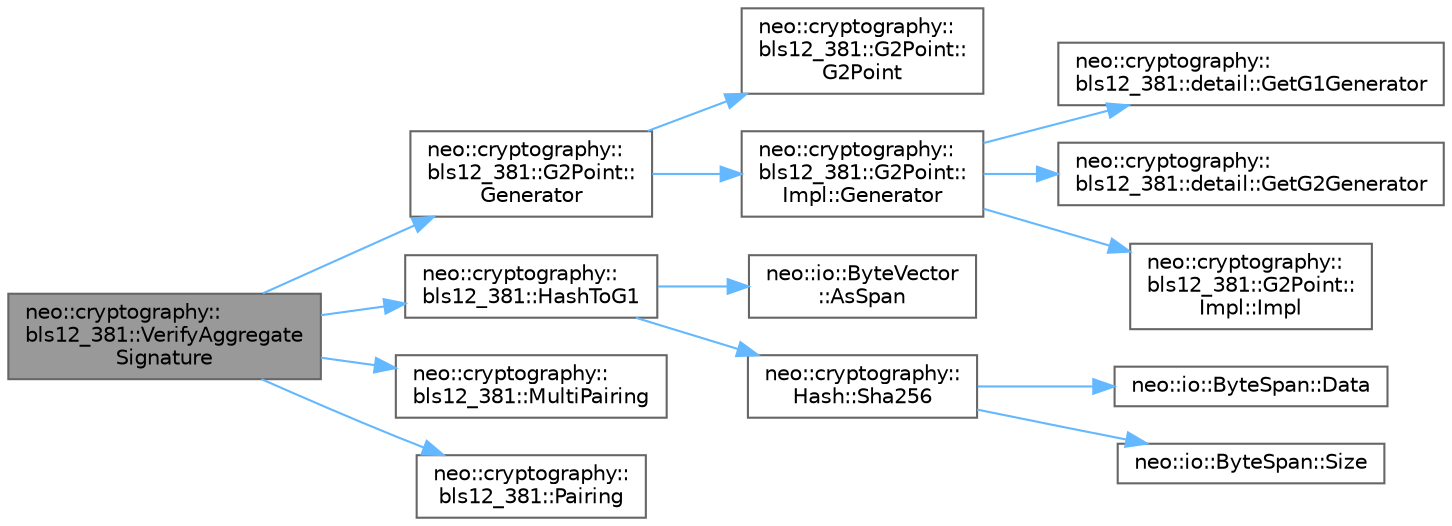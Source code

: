 digraph "neo::cryptography::bls12_381::VerifyAggregateSignature"
{
 // LATEX_PDF_SIZE
  bgcolor="transparent";
  edge [fontname=Helvetica,fontsize=10,labelfontname=Helvetica,labelfontsize=10];
  node [fontname=Helvetica,fontsize=10,shape=box,height=0.2,width=0.4];
  rankdir="LR";
  Node1 [id="Node000001",label="neo::cryptography::\lbls12_381::VerifyAggregate\lSignature",height=0.2,width=0.4,color="gray40", fillcolor="grey60", style="filled", fontcolor="black",tooltip="Verifies an aggregated signature."];
  Node1 -> Node2 [id="edge1_Node000001_Node000002",color="steelblue1",style="solid",tooltip=" "];
  Node2 [id="Node000002",label="neo::cryptography::\lbls12_381::G2Point::\lGenerator",height=0.2,width=0.4,color="grey40", fillcolor="white", style="filled",URL="$classneo_1_1cryptography_1_1bls12__381_1_1_g2_point.html#af976176bc43763b4448498ac1286fa2b",tooltip="Gets the generator point of the G2 curve."];
  Node2 -> Node3 [id="edge2_Node000002_Node000003",color="steelblue1",style="solid",tooltip=" "];
  Node3 [id="Node000003",label="neo::cryptography::\lbls12_381::G2Point::\lG2Point",height=0.2,width=0.4,color="grey40", fillcolor="white", style="filled",URL="$classneo_1_1cryptography_1_1bls12__381_1_1_g2_point.html#a8725c864daf824a1209619b91aee33e5",tooltip="Constructs a G2Point at infinity."];
  Node2 -> Node4 [id="edge3_Node000002_Node000004",color="steelblue1",style="solid",tooltip=" "];
  Node4 [id="Node000004",label="neo::cryptography::\lbls12_381::G2Point::\lImpl::Generator",height=0.2,width=0.4,color="grey40", fillcolor="white", style="filled",URL="$classneo_1_1cryptography_1_1bls12__381_1_1_g2_point_1_1_impl.html#abf99878674f235a9e386c92d9a737c55",tooltip=" "];
  Node4 -> Node5 [id="edge4_Node000004_Node000005",color="steelblue1",style="solid",tooltip=" "];
  Node5 [id="Node000005",label="neo::cryptography::\lbls12_381::detail::GetG1Generator",height=0.2,width=0.4,color="grey40", fillcolor="white", style="filled",URL="$namespaceneo_1_1cryptography_1_1bls12__381_1_1detail.html#a7c4d134fddab53e91ed3d1ad554a05a0",tooltip=" "];
  Node4 -> Node6 [id="edge5_Node000004_Node000006",color="steelblue1",style="solid",tooltip=" "];
  Node6 [id="Node000006",label="neo::cryptography::\lbls12_381::detail::GetG2Generator",height=0.2,width=0.4,color="grey40", fillcolor="white", style="filled",URL="$namespaceneo_1_1cryptography_1_1bls12__381_1_1detail.html#aa209200a2dadc06f9ad11054a7aada12",tooltip=" "];
  Node4 -> Node7 [id="edge6_Node000004_Node000007",color="steelblue1",style="solid",tooltip=" "];
  Node7 [id="Node000007",label="neo::cryptography::\lbls12_381::G2Point::\lImpl::Impl",height=0.2,width=0.4,color="grey40", fillcolor="white", style="filled",URL="$classneo_1_1cryptography_1_1bls12__381_1_1_g2_point_1_1_impl.html#adc63123116e77d279b0ce2b9a3989278",tooltip=" "];
  Node1 -> Node8 [id="edge7_Node000001_Node000008",color="steelblue1",style="solid",tooltip=" "];
  Node8 [id="Node000008",label="neo::cryptography::\lbls12_381::HashToG1",height=0.2,width=0.4,color="grey40", fillcolor="white", style="filled",URL="$namespaceneo_1_1cryptography_1_1bls12__381.html#af0a1a9ac13370eabf491b108c00d5a6d",tooltip="Hashes a message to a G1 point."];
  Node8 -> Node9 [id="edge8_Node000008_Node000009",color="steelblue1",style="solid",tooltip=" "];
  Node9 [id="Node000009",label="neo::io::ByteVector\l::AsSpan",height=0.2,width=0.4,color="grey40", fillcolor="white", style="filled",URL="$classneo_1_1io_1_1_byte_vector.html#a95791d958ed4ec88d32e811b51d90451",tooltip="Converts the ByteVector to a ByteSpan."];
  Node8 -> Node10 [id="edge9_Node000008_Node000010",color="steelblue1",style="solid",tooltip=" "];
  Node10 [id="Node000010",label="neo::cryptography::\lHash::Sha256",height=0.2,width=0.4,color="grey40", fillcolor="white", style="filled",URL="$classneo_1_1cryptography_1_1_hash.html#a45b12e21ad2391d1919f3eb7b61f683a",tooltip="Computes SHA256 hash."];
  Node10 -> Node11 [id="edge10_Node000010_Node000011",color="steelblue1",style="solid",tooltip=" "];
  Node11 [id="Node000011",label="neo::io::ByteSpan::Data",height=0.2,width=0.4,color="grey40", fillcolor="white", style="filled",URL="$classneo_1_1io_1_1_byte_span.html#a0285a19eb5cd212ecd1079e0bc5e494c",tooltip="Gets a pointer to the data."];
  Node10 -> Node12 [id="edge11_Node000010_Node000012",color="steelblue1",style="solid",tooltip=" "];
  Node12 [id="Node000012",label="neo::io::ByteSpan::Size",height=0.2,width=0.4,color="grey40", fillcolor="white", style="filled",URL="$classneo_1_1io_1_1_byte_span.html#a4a869430800a37dcbeefac6f36468fcb",tooltip="Gets the size of the ByteSpan."];
  Node1 -> Node13 [id="edge12_Node000001_Node000013",color="steelblue1",style="solid",tooltip=" "];
  Node13 [id="Node000013",label="neo::cryptography::\lbls12_381::MultiPairing",height=0.2,width=0.4,color="grey40", fillcolor="white", style="filled",URL="$namespaceneo_1_1cryptography_1_1bls12__381.html#a95196382dbfa42bdf7e388501f89a63e",tooltip="Computes the multi-pairing of G1Points and G2Points."];
  Node1 -> Node14 [id="edge13_Node000001_Node000014",color="steelblue1",style="solid",tooltip=" "];
  Node14 [id="Node000014",label="neo::cryptography::\lbls12_381::Pairing",height=0.2,width=0.4,color="grey40", fillcolor="white", style="filled",URL="$namespaceneo_1_1cryptography_1_1bls12__381.html#aedc5a5435eedc791382a89ccf4750a38",tooltip="Computes the pairing of a G1Point and a G2Point."];
}
